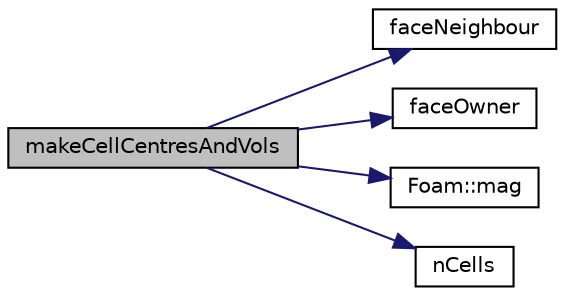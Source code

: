 digraph "makeCellCentresAndVols"
{
  bgcolor="transparent";
  edge [fontname="Helvetica",fontsize="10",labelfontname="Helvetica",labelfontsize="10"];
  node [fontname="Helvetica",fontsize="10",shape=record];
  rankdir="LR";
  Node6530 [label="makeCellCentresAndVols",height=0.2,width=0.4,color="black", fillcolor="grey75", style="filled", fontcolor="black"];
  Node6530 -> Node6531 [color="midnightblue",fontsize="10",style="solid",fontname="Helvetica"];
  Node6531 [label="faceNeighbour",height=0.2,width=0.4,color="black",URL="$a28685.html#acd9489a2ac1ec02451fef1f415386694",tooltip="Face face-neighbour addressing. "];
  Node6530 -> Node6532 [color="midnightblue",fontsize="10",style="solid",fontname="Helvetica"];
  Node6532 [label="faceOwner",height=0.2,width=0.4,color="black",URL="$a28685.html#a95a88187f795e30779aa3bac679d9bfc",tooltip="Face face-owner addresing. "];
  Node6530 -> Node6533 [color="midnightblue",fontsize="10",style="solid",fontname="Helvetica"];
  Node6533 [label="Foam::mag",height=0.2,width=0.4,color="black",URL="$a21851.html#a929da2a3fdcf3dacbbe0487d3a330dae"];
  Node6530 -> Node6534 [color="midnightblue",fontsize="10",style="solid",fontname="Helvetica"];
  Node6534 [label="nCells",height=0.2,width=0.4,color="black",URL="$a28685.html#a13b94bdb0926552bf78ad5210a73a3d5"];
}
